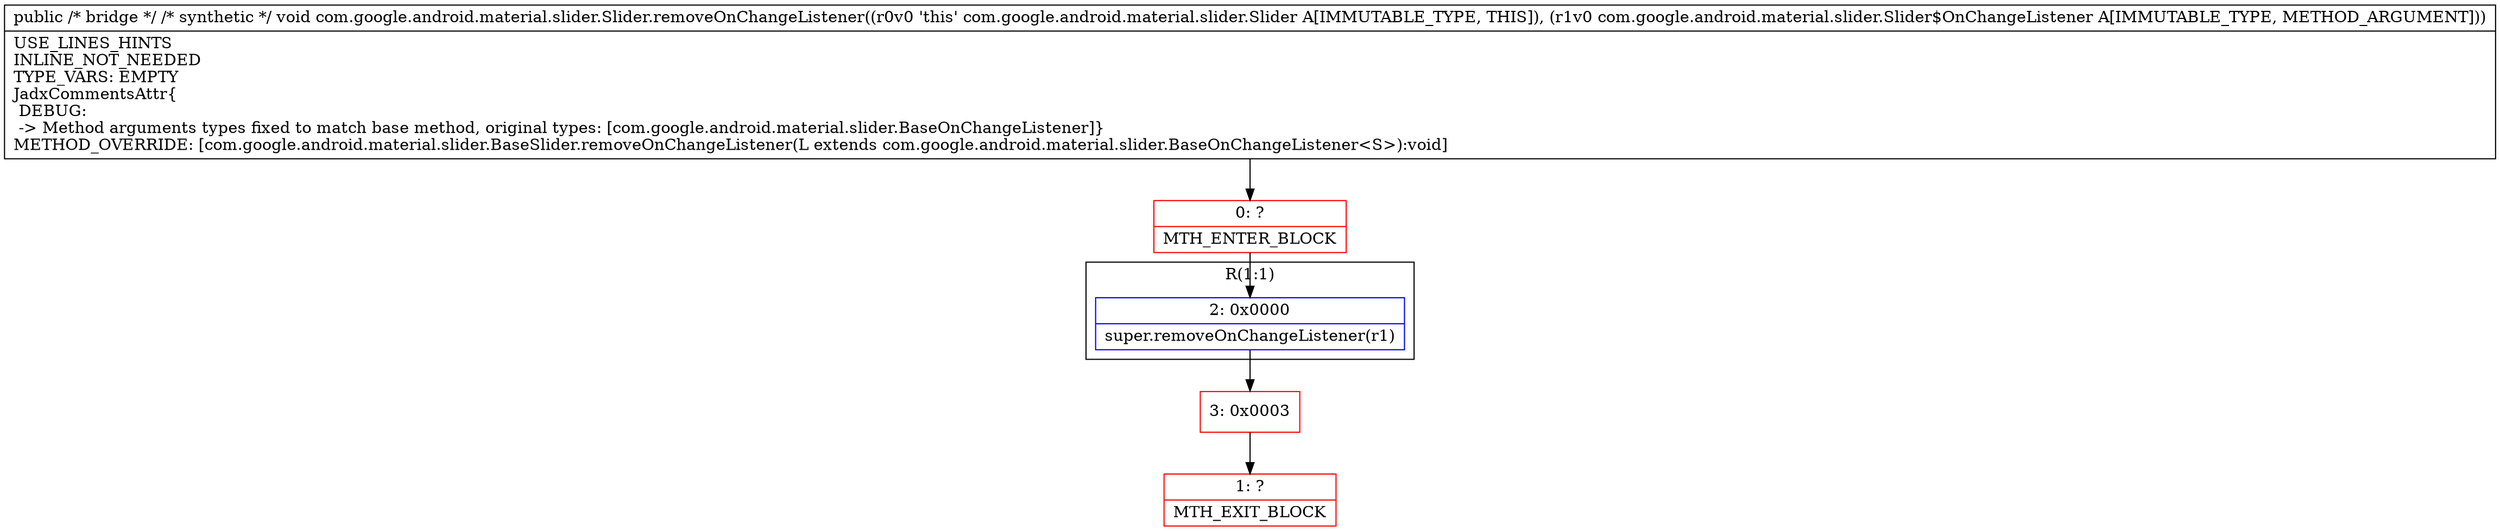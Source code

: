 digraph "CFG forcom.google.android.material.slider.Slider.removeOnChangeListener(Lcom\/google\/android\/material\/slider\/BaseOnChangeListener;)V" {
subgraph cluster_Region_1785798663 {
label = "R(1:1)";
node [shape=record,color=blue];
Node_2 [shape=record,label="{2\:\ 0x0000|super.removeOnChangeListener(r1)\l}"];
}
Node_0 [shape=record,color=red,label="{0\:\ ?|MTH_ENTER_BLOCK\l}"];
Node_3 [shape=record,color=red,label="{3\:\ 0x0003}"];
Node_1 [shape=record,color=red,label="{1\:\ ?|MTH_EXIT_BLOCK\l}"];
MethodNode[shape=record,label="{public \/* bridge *\/ \/* synthetic *\/ void com.google.android.material.slider.Slider.removeOnChangeListener((r0v0 'this' com.google.android.material.slider.Slider A[IMMUTABLE_TYPE, THIS]), (r1v0 com.google.android.material.slider.Slider$OnChangeListener A[IMMUTABLE_TYPE, METHOD_ARGUMENT]))  | USE_LINES_HINTS\lINLINE_NOT_NEEDED\lTYPE_VARS: EMPTY\lJadxCommentsAttr\{\l DEBUG: \l \-\> Method arguments types fixed to match base method, original types: [com.google.android.material.slider.BaseOnChangeListener]\}\lMETHOD_OVERRIDE: [com.google.android.material.slider.BaseSlider.removeOnChangeListener(L extends com.google.android.material.slider.BaseOnChangeListener\<S\>):void]\l}"];
MethodNode -> Node_0;Node_2 -> Node_3;
Node_0 -> Node_2;
Node_3 -> Node_1;
}

